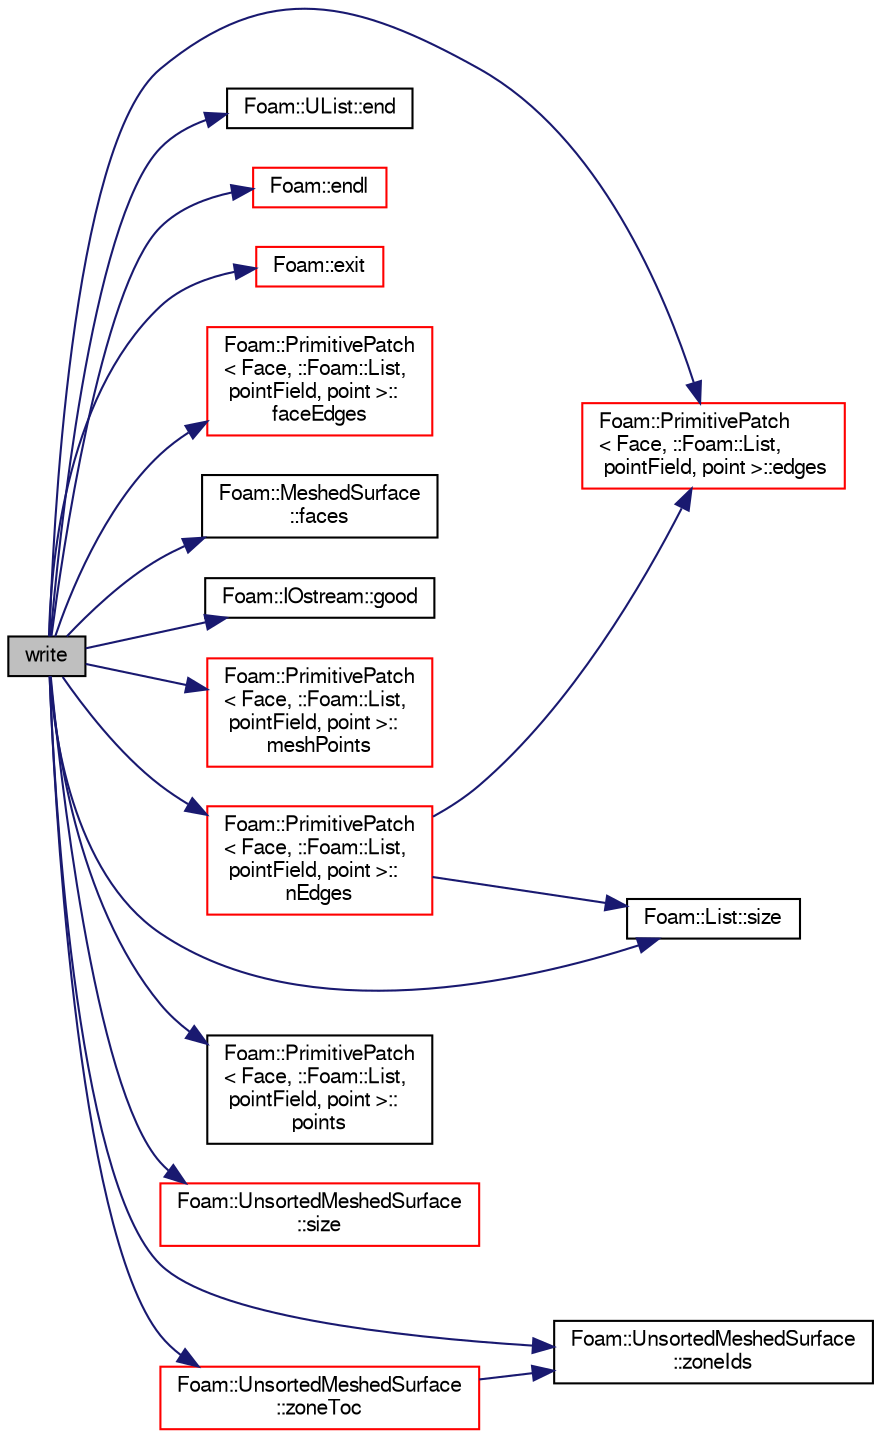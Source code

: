 digraph "write"
{
  bgcolor="transparent";
  edge [fontname="FreeSans",fontsize="10",labelfontname="FreeSans",labelfontsize="10"];
  node [fontname="FreeSans",fontsize="10",shape=record];
  rankdir="LR";
  Node230 [label="write",height=0.2,width=0.4,color="black", fillcolor="grey75", style="filled", fontcolor="black"];
  Node230 -> Node231 [color="midnightblue",fontsize="10",style="solid",fontname="FreeSans"];
  Node231 [label="Foam::PrimitivePatch\l\< Face, ::Foam::List,\l pointField, point \>::edges",height=0.2,width=0.4,color="red",URL="$a27538.html#a21d764179912ddda5c6f95193c289846",tooltip="Return list of edges, address into LOCAL point list. "];
  Node230 -> Node233 [color="midnightblue",fontsize="10",style="solid",fontname="FreeSans"];
  Node233 [label="Foam::UList::end",height=0.2,width=0.4,color="black",URL="$a25698.html#acf5102a998ffca93da588563e2af7413",tooltip="Return an iterator to end traversing the UList. "];
  Node230 -> Node234 [color="midnightblue",fontsize="10",style="solid",fontname="FreeSans"];
  Node234 [label="Foam::endl",height=0.2,width=0.4,color="red",URL="$a21124.html#a2db8fe02a0d3909e9351bb4275b23ce4",tooltip="Add newline and flush stream. "];
  Node230 -> Node236 [color="midnightblue",fontsize="10",style="solid",fontname="FreeSans"];
  Node236 [label="Foam::exit",height=0.2,width=0.4,color="red",URL="$a21124.html#a06ca7250d8e89caf05243ec094843642"];
  Node230 -> Node281 [color="midnightblue",fontsize="10",style="solid",fontname="FreeSans"];
  Node281 [label="Foam::PrimitivePatch\l\< Face, ::Foam::List,\l pointField, point \>::\lfaceEdges",height=0.2,width=0.4,color="red",URL="$a27538.html#adbfcf489a527a07c33d684834faace79",tooltip="Return face-edge addressing. "];
  Node230 -> Node283 [color="midnightblue",fontsize="10",style="solid",fontname="FreeSans"];
  Node283 [label="Foam::MeshedSurface\l::faces",height=0.2,width=0.4,color="black",URL="$a29566.html#a16c6d36f7c961d037a44e5c235d9aa15",tooltip="Return const access to the faces. "];
  Node230 -> Node271 [color="midnightblue",fontsize="10",style="solid",fontname="FreeSans"];
  Node271 [label="Foam::IOstream::good",height=0.2,width=0.4,color="black",URL="$a26226.html#abdcc7f96f487faadc7769afcf58fe992",tooltip="Return true if next operation might succeed. "];
  Node230 -> Node284 [color="midnightblue",fontsize="10",style="solid",fontname="FreeSans"];
  Node284 [label="Foam::PrimitivePatch\l\< Face, ::Foam::List,\l pointField, point \>::\lmeshPoints",height=0.2,width=0.4,color="red",URL="$a27538.html#a52e3a457780fe74b31d39dc046bce1d8",tooltip="Return labelList of mesh points in patch. They are constructed. "];
  Node230 -> Node286 [color="midnightblue",fontsize="10",style="solid",fontname="FreeSans"];
  Node286 [label="Foam::PrimitivePatch\l\< Face, ::Foam::List,\l pointField, point \>::\lnEdges",height=0.2,width=0.4,color="red",URL="$a27538.html#a086513bcff1a3f1684e1a3879dd90deb",tooltip="Return number of edges in patch. "];
  Node286 -> Node231 [color="midnightblue",fontsize="10",style="solid",fontname="FreeSans"];
  Node286 -> Node287 [color="midnightblue",fontsize="10",style="solid",fontname="FreeSans"];
  Node287 [label="Foam::List::size",height=0.2,width=0.4,color="black",URL="$a25694.html#a8a5f6fa29bd4b500caf186f60245b384",tooltip="Override size to be inconsistent with allocated storage. "];
  Node230 -> Node288 [color="midnightblue",fontsize="10",style="solid",fontname="FreeSans"];
  Node288 [label="Foam::PrimitivePatch\l\< Face, ::Foam::List,\l pointField, point \>::\lpoints",height=0.2,width=0.4,color="black",URL="$a27538.html#aa3c7d968f31c88780c663876f64ef6a6",tooltip="Return reference to global points. "];
  Node230 -> Node287 [color="midnightblue",fontsize="10",style="solid",fontname="FreeSans"];
  Node230 -> Node289 [color="midnightblue",fontsize="10",style="solid",fontname="FreeSans"];
  Node289 [label="Foam::UnsortedMeshedSurface\l::size",height=0.2,width=0.4,color="red",URL="$a29574.html#a9facbf0a118d395c89884e45a5ca4e4b",tooltip="The surface size is the number of faces. "];
  Node230 -> Node292 [color="midnightblue",fontsize="10",style="solid",fontname="FreeSans"];
  Node292 [label="Foam::UnsortedMeshedSurface\l::zoneIds",height=0.2,width=0.4,color="black",URL="$a29574.html#a3c689ce644ac7f6cc05344cc86621eb7",tooltip="Return const access to the zone ids. "];
  Node230 -> Node293 [color="midnightblue",fontsize="10",style="solid",fontname="FreeSans"];
  Node293 [label="Foam::UnsortedMeshedSurface\l::zoneToc",height=0.2,width=0.4,color="red",URL="$a29574.html#adc84fd65ce1212a7745d7e69a0fa9250",tooltip="Return const access to the zone table-of-contents. "];
  Node293 -> Node292 [color="midnightblue",fontsize="10",style="solid",fontname="FreeSans"];
}
